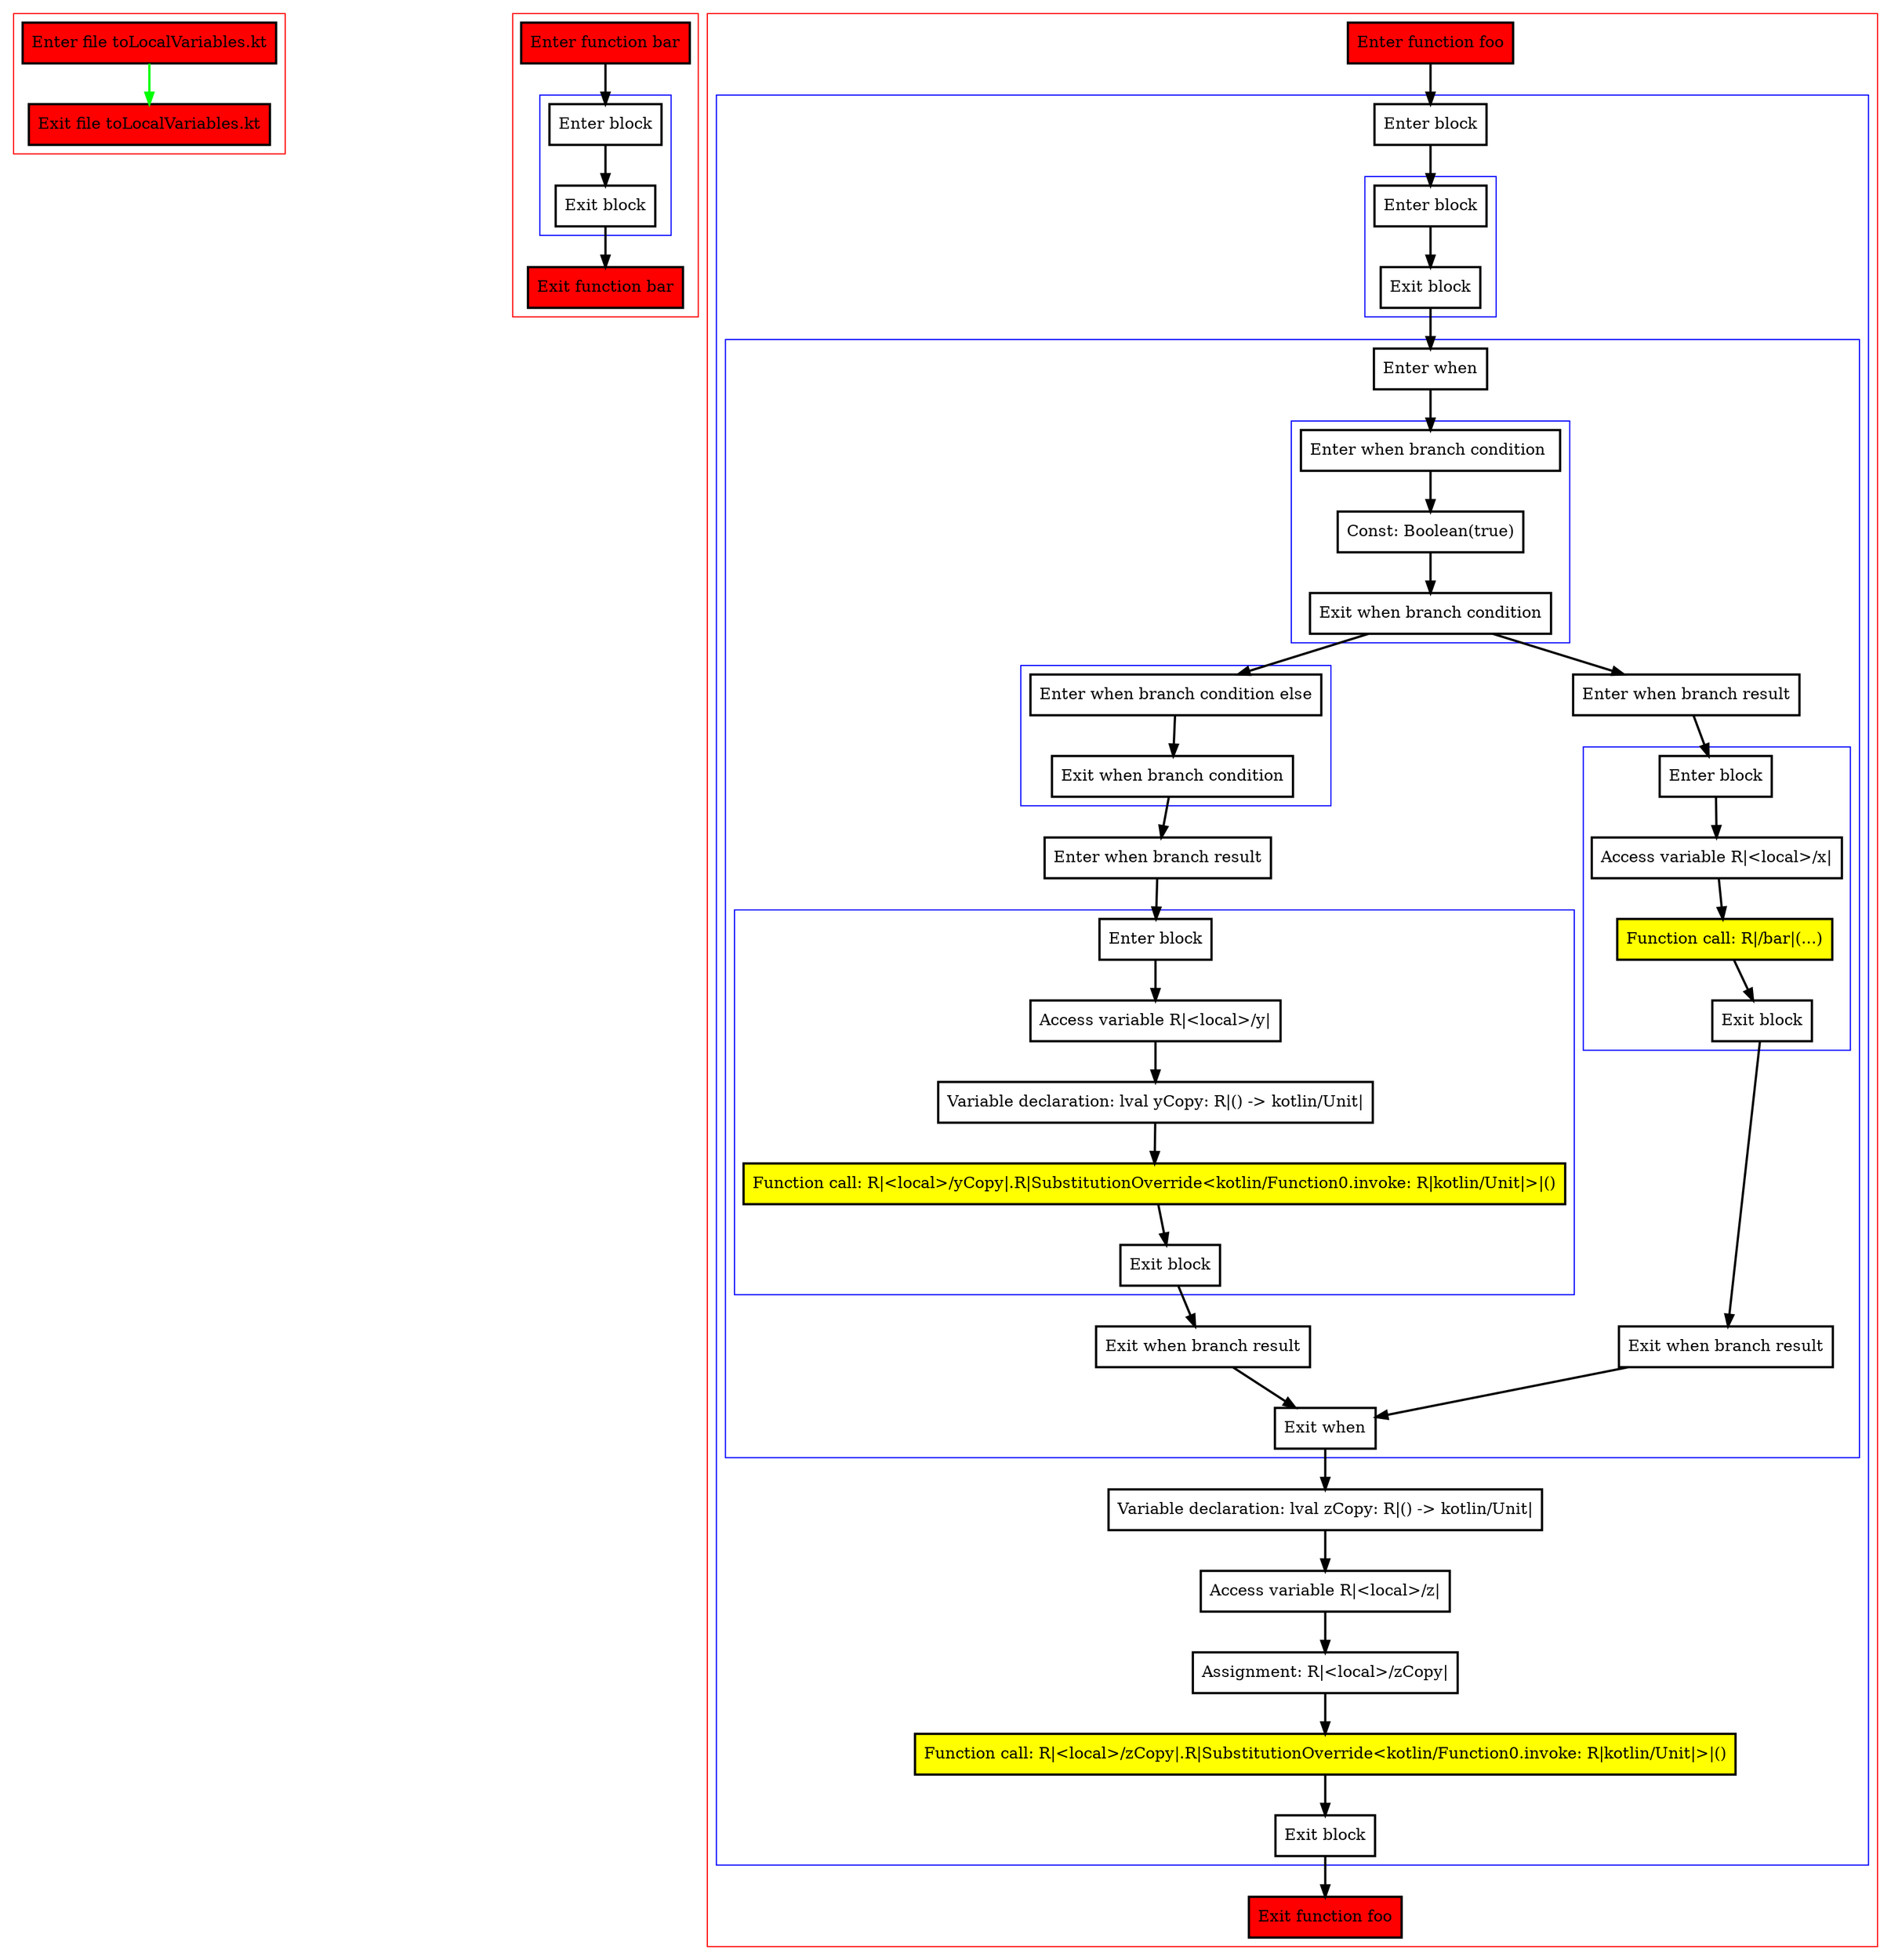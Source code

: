 digraph toLocalVariables_kt {
    graph [nodesep=3]
    node [shape=box penwidth=2]
    edge [penwidth=2]

    subgraph cluster_0 {
        color=red
        0 [label="Enter file toLocalVariables.kt" style="filled" fillcolor=red];
        1 [label="Exit file toLocalVariables.kt" style="filled" fillcolor=red];
    }
    0 -> {1} [color=green];

    subgraph cluster_1 {
        color=red
        2 [label="Enter function bar" style="filled" fillcolor=red];
        subgraph cluster_2 {
            color=blue
            3 [label="Enter block"];
            4 [label="Exit block"];
        }
        5 [label="Exit function bar" style="filled" fillcolor=red];
    }
    2 -> {3};
    3 -> {4};
    4 -> {5};

    subgraph cluster_3 {
        color=red
        6 [label="Enter function foo" style="filled" fillcolor=red];
        subgraph cluster_4 {
            color=blue
            7 [label="Enter block"];
            subgraph cluster_5 {
                color=blue
                8 [label="Enter block"];
                9 [label="Exit block"];
            }
            subgraph cluster_6 {
                color=blue
                10 [label="Enter when"];
                subgraph cluster_7 {
                    color=blue
                    11 [label="Enter when branch condition "];
                    12 [label="Const: Boolean(true)"];
                    13 [label="Exit when branch condition"];
                }
                subgraph cluster_8 {
                    color=blue
                    14 [label="Enter when branch condition else"];
                    15 [label="Exit when branch condition"];
                }
                16 [label="Enter when branch result"];
                subgraph cluster_9 {
                    color=blue
                    17 [label="Enter block"];
                    18 [label="Access variable R|<local>/y|"];
                    19 [label="Variable declaration: lval yCopy: R|() -> kotlin/Unit|"];
                    20 [label="Function call: R|<local>/yCopy|.R|SubstitutionOverride<kotlin/Function0.invoke: R|kotlin/Unit|>|()" style="filled" fillcolor=yellow];
                    21 [label="Exit block"];
                }
                22 [label="Exit when branch result"];
                23 [label="Enter when branch result"];
                subgraph cluster_10 {
                    color=blue
                    24 [label="Enter block"];
                    25 [label="Access variable R|<local>/x|"];
                    26 [label="Function call: R|/bar|(...)" style="filled" fillcolor=yellow];
                    27 [label="Exit block"];
                }
                28 [label="Exit when branch result"];
                29 [label="Exit when"];
            }
            30 [label="Variable declaration: lval zCopy: R|() -> kotlin/Unit|"];
            31 [label="Access variable R|<local>/z|"];
            32 [label="Assignment: R|<local>/zCopy|"];
            33 [label="Function call: R|<local>/zCopy|.R|SubstitutionOverride<kotlin/Function0.invoke: R|kotlin/Unit|>|()" style="filled" fillcolor=yellow];
            34 [label="Exit block"];
        }
        35 [label="Exit function foo" style="filled" fillcolor=red];
    }
    6 -> {7};
    7 -> {8};
    8 -> {9};
    9 -> {10};
    10 -> {11};
    11 -> {12};
    12 -> {13};
    13 -> {14 23};
    14 -> {15};
    15 -> {16};
    16 -> {17};
    17 -> {18};
    18 -> {19};
    19 -> {20};
    20 -> {21};
    21 -> {22};
    22 -> {29};
    23 -> {24};
    24 -> {25};
    25 -> {26};
    26 -> {27};
    27 -> {28};
    28 -> {29};
    29 -> {30};
    30 -> {31};
    31 -> {32};
    32 -> {33};
    33 -> {34};
    34 -> {35};

}
